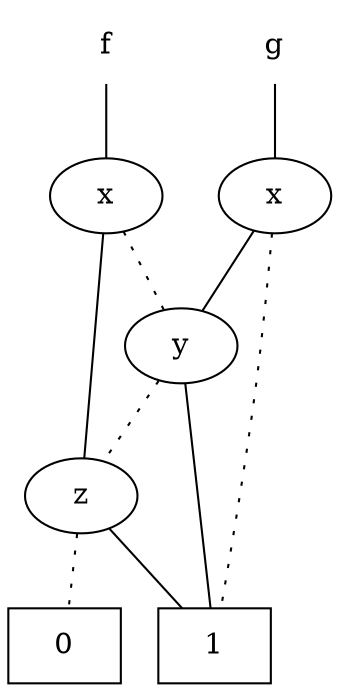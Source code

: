 graph sbdd { 
f[shape="plaintext"];
f -- 4;
g[shape="plaintext"];
g -- 5;
1[shape="box"];
0[shape="box"];
2[label="z"];
3[label="y"];
4[label="x"];
5[label="x"];
2 -- 0 [style="dotted"];
2 -- 1;
3 -- 2 [style="dotted"];
3 -- 1;
4 -- 3 [style="dotted"];
4 -- 2;
5 -- 1 [style="dotted"];
5 -- 3;
 }